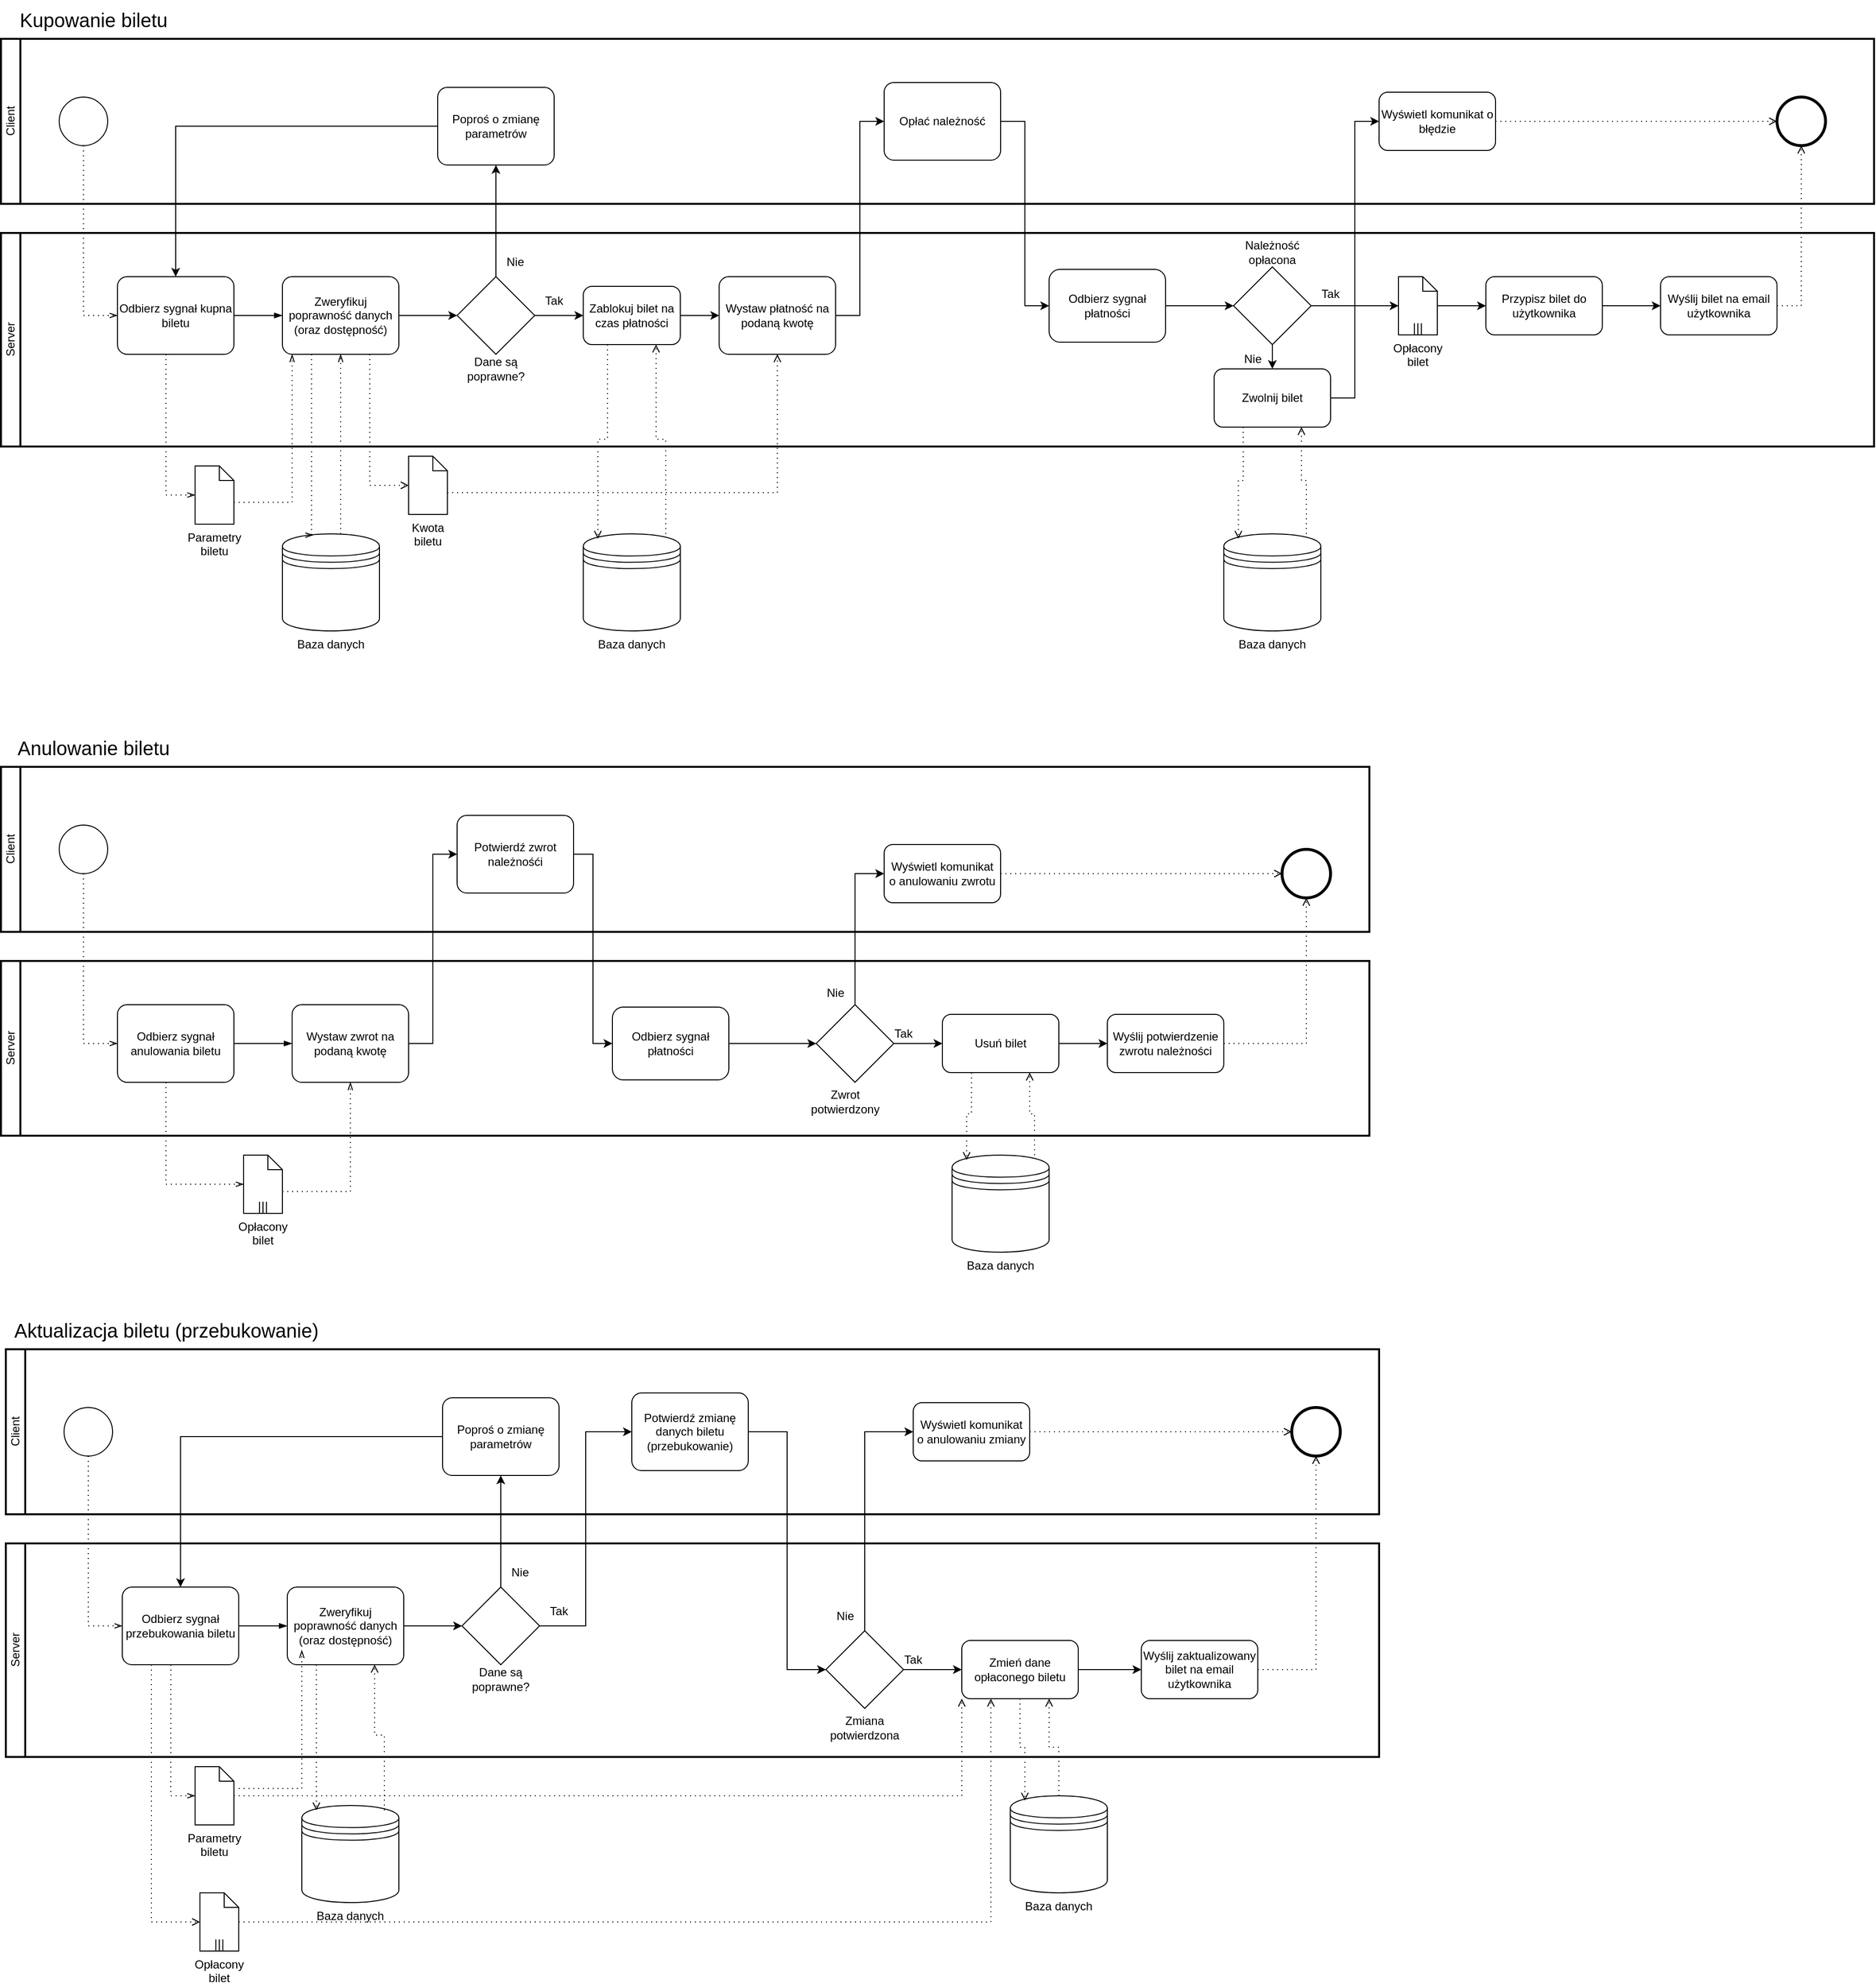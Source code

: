 <mxfile version="24.0.2" type="device">
  <diagram name="Page-1" id="2a216829-ef6e-dabb-86c1-c78162f3ba2b">
    <mxGraphModel dx="4156" dy="1464" grid="1" gridSize="10" guides="1" tooltips="1" connect="1" arrows="1" fold="1" page="1" pageScale="1" pageWidth="850" pageHeight="1100" background="none" math="0" shadow="0">
      <root>
        <mxCell id="0" />
        <mxCell id="1" parent="0" />
        <mxCell id="XZqJcAnElh1X6Vt12nIv-1" value="Client" style="swimlane;html=1;startSize=20;fontStyle=0;collapsible=0;horizontal=0;swimlaneLine=1;swimlaneFillColor=#ffffff;strokeWidth=2;" parent="1" vertex="1">
          <mxGeometry x="40" y="1210" width="1930" height="170" as="geometry" />
        </mxCell>
        <mxCell id="XZqJcAnElh1X6Vt12nIv-2" value="" style="points=[[0.145,0.145,0],[0.5,0,0],[0.855,0.145,0],[1,0.5,0],[0.855,0.855,0],[0.5,1,0],[0.145,0.855,0],[0,0.5,0]];shape=mxgraph.bpmn.event;html=1;verticalLabelPosition=bottom;labelBackgroundColor=#ffffff;verticalAlign=top;align=center;perimeter=ellipsePerimeter;outlineConnect=0;aspect=fixed;outline=standard;symbol=general;" parent="XZqJcAnElh1X6Vt12nIv-1" vertex="1">
          <mxGeometry x="60" y="60" width="50" height="50" as="geometry" />
        </mxCell>
        <mxCell id="XZqJcAnElh1X6Vt12nIv-3" value="" style="points=[[0.145,0.145,0],[0.5,0,0],[0.855,0.145,0],[1,0.5,0],[0.855,0.855,0],[0.5,1,0],[0.145,0.855,0],[0,0.5,0]];shape=mxgraph.bpmn.event;html=1;verticalLabelPosition=bottom;labelBackgroundColor=#ffffff;verticalAlign=top;align=center;perimeter=ellipsePerimeter;outlineConnect=0;aspect=fixed;outline=end;symbol=terminate2;" parent="XZqJcAnElh1X6Vt12nIv-1" vertex="1">
          <mxGeometry x="1830" y="60" width="50" height="50" as="geometry" />
        </mxCell>
        <mxCell id="XZqJcAnElh1X6Vt12nIv-38" value="Opłać należność" style="points=[[0.25,0,0],[0.5,0,0],[0.75,0,0],[1,0.25,0],[1,0.5,0],[1,0.75,0],[0.75,1,0],[0.5,1,0],[0.25,1,0],[0,0.75,0],[0,0.5,0],[0,0.25,0]];shape=mxgraph.bpmn.task;whiteSpace=wrap;rectStyle=rounded;size=10;taskMarker=abstract;fontSize=12;" parent="XZqJcAnElh1X6Vt12nIv-1" vertex="1">
          <mxGeometry x="910" y="45" width="120" height="80" as="geometry" />
        </mxCell>
        <mxCell id="XZqJcAnElh1X6Vt12nIv-43" value="Poproś o zmianę parametrów" style="points=[[0.25,0,0],[0.5,0,0],[0.75,0,0],[1,0.25,0],[1,0.5,0],[1,0.75,0],[0.75,1,0],[0.5,1,0],[0.25,1,0],[0,0.75,0],[0,0.5,0],[0,0.25,0]];shape=mxgraph.bpmn.task;whiteSpace=wrap;rectStyle=rounded;size=10;taskMarker=abstract;fontSize=12;" parent="XZqJcAnElh1X6Vt12nIv-1" vertex="1">
          <mxGeometry x="450" y="50" width="120" height="80" as="geometry" />
        </mxCell>
        <mxCell id="XZqJcAnElh1X6Vt12nIv-71" value="Wyświetl komunikat o błędzie" style="rounded=1;whiteSpace=wrap;html=1;" parent="XZqJcAnElh1X6Vt12nIv-1" vertex="1">
          <mxGeometry x="1420" y="55" width="120" height="60" as="geometry" />
        </mxCell>
        <mxCell id="XZqJcAnElh1X6Vt12nIv-86" style="edgeStyle=orthogonalEdgeStyle;rounded=0;orthogonalLoop=1;jettySize=auto;html=1;entryX=0;entryY=0.5;entryDx=0;entryDy=0;entryPerimeter=0;dashed=1;dashPattern=1 4;endArrow=open;endFill=0;" parent="XZqJcAnElh1X6Vt12nIv-1" source="XZqJcAnElh1X6Vt12nIv-71" target="XZqJcAnElh1X6Vt12nIv-3" edge="1">
          <mxGeometry relative="1" as="geometry" />
        </mxCell>
        <mxCell id="XZqJcAnElh1X6Vt12nIv-4" value="Server" style="swimlane;html=1;startSize=20;fontStyle=0;collapsible=0;horizontal=0;swimlaneLine=1;swimlaneFillColor=#ffffff;strokeWidth=2;" parent="1" vertex="1">
          <mxGeometry x="40" y="1410" width="1930" height="220" as="geometry" />
        </mxCell>
        <mxCell id="XZqJcAnElh1X6Vt12nIv-5" value="Odbierz sygnał kupna biletu" style="points=[[0.25,0,0],[0.5,0,0],[0.75,0,0],[1,0.25,0],[1,0.5,0],[1,0.75,0],[0.75,1,0],[0.5,1,0],[0.25,1,0],[0,0.75,0],[0,0.5,0],[0,0.25,0]];shape=mxgraph.bpmn.task;whiteSpace=wrap;rectStyle=rounded;size=10;taskMarker=abstract;" parent="XZqJcAnElh1X6Vt12nIv-4" vertex="1">
          <mxGeometry x="120" y="45" width="120" height="80" as="geometry" />
        </mxCell>
        <mxCell id="XZqJcAnElh1X6Vt12nIv-41" style="edgeStyle=orthogonalEdgeStyle;rounded=0;orthogonalLoop=1;jettySize=auto;html=1;entryX=0;entryY=0.5;entryDx=0;entryDy=0;" parent="XZqJcAnElh1X6Vt12nIv-4" source="XZqJcAnElh1X6Vt12nIv-6" target="XZqJcAnElh1X6Vt12nIv-40" edge="1">
          <mxGeometry relative="1" as="geometry" />
        </mxCell>
        <mxCell id="XZqJcAnElh1X6Vt12nIv-6" value="Zweryfikuj poprawność danych (oraz dostępność)" style="points=[[0.25,0,0],[0.5,0,0],[0.75,0,0],[1,0.25,0],[1,0.5,0],[1,0.75,0],[0.75,1,0],[0.5,1,0],[0.25,1,0],[0,0.75,0],[0,0.5,0],[0,0.25,0]];shape=mxgraph.bpmn.task;whiteSpace=wrap;rectStyle=rounded;size=10;taskMarker=abstract;" parent="XZqJcAnElh1X6Vt12nIv-4" vertex="1">
          <mxGeometry x="290" y="45" width="120" height="80" as="geometry" />
        </mxCell>
        <mxCell id="XZqJcAnElh1X6Vt12nIv-7" value="" style="edgeStyle=elbowEdgeStyle;fontSize=12;html=1;endArrow=blockThin;endFill=1;rounded=0;exitX=1;exitY=0.5;exitDx=0;exitDy=0;exitPerimeter=0;entryX=0;entryY=0.5;entryDx=0;entryDy=0;entryPerimeter=0;" parent="XZqJcAnElh1X6Vt12nIv-4" source="XZqJcAnElh1X6Vt12nIv-5" target="XZqJcAnElh1X6Vt12nIv-6" edge="1">
          <mxGeometry width="160" relative="1" as="geometry">
            <mxPoint x="300" y="10" as="sourcePoint" />
            <mxPoint x="460" y="10" as="targetPoint" />
          </mxGeometry>
        </mxCell>
        <mxCell id="XZqJcAnElh1X6Vt12nIv-9" value="Wystaw płatność na podaną kwotę" style="points=[[0.25,0,0],[0.5,0,0],[0.75,0,0],[1,0.25,0],[1,0.5,0],[1,0.75,0],[0.75,1,0],[0.5,1,0],[0.25,1,0],[0,0.75,0],[0,0.5,0],[0,0.25,0]];shape=mxgraph.bpmn.task;whiteSpace=wrap;rectStyle=rounded;size=10;taskMarker=abstract;fontSize=12;" parent="XZqJcAnElh1X6Vt12nIv-4" vertex="1">
          <mxGeometry x="740" y="45" width="120" height="80" as="geometry" />
        </mxCell>
        <mxCell id="XZqJcAnElh1X6Vt12nIv-69" style="edgeStyle=orthogonalEdgeStyle;rounded=0;orthogonalLoop=1;jettySize=auto;html=1;entryX=0;entryY=0.5;entryDx=0;entryDy=0;" parent="XZqJcAnElh1X6Vt12nIv-4" source="XZqJcAnElh1X6Vt12nIv-10" target="XZqJcAnElh1X6Vt12nIv-67" edge="1">
          <mxGeometry relative="1" as="geometry" />
        </mxCell>
        <mxCell id="XZqJcAnElh1X6Vt12nIv-10" value="Opłacony bilet" style="shape=mxgraph.bpmn.data;labelPosition=center;verticalLabelPosition=bottom;align=center;verticalAlign=top;whiteSpace=wrap;size=15;html=1;bpmnTransferType=none;isCollection=1;fontSize=12;" parent="XZqJcAnElh1X6Vt12nIv-4" vertex="1">
          <mxGeometry x="1440" y="45" width="40" height="60" as="geometry" />
        </mxCell>
        <mxCell id="XZqJcAnElh1X6Vt12nIv-65" style="edgeStyle=orthogonalEdgeStyle;rounded=0;orthogonalLoop=1;jettySize=auto;html=1;entryX=0;entryY=0.5;entryDx=0;entryDy=0;" parent="XZqJcAnElh1X6Vt12nIv-4" source="XZqJcAnElh1X6Vt12nIv-40" target="XZqJcAnElh1X6Vt12nIv-61" edge="1">
          <mxGeometry relative="1" as="geometry" />
        </mxCell>
        <mxCell id="XZqJcAnElh1X6Vt12nIv-40" value="" style="rhombus;whiteSpace=wrap;html=1;" parent="XZqJcAnElh1X6Vt12nIv-4" vertex="1">
          <mxGeometry x="470" y="45" width="80" height="80" as="geometry" />
        </mxCell>
        <mxCell id="XZqJcAnElh1X6Vt12nIv-44" value="Dane są poprawne?" style="text;html=1;align=center;verticalAlign=middle;whiteSpace=wrap;rounded=0;" parent="XZqJcAnElh1X6Vt12nIv-4" vertex="1">
          <mxGeometry x="480" y="125" width="60" height="30" as="geometry" />
        </mxCell>
        <mxCell id="XZqJcAnElh1X6Vt12nIv-45" value="Tak" style="text;html=1;align=center;verticalAlign=middle;whiteSpace=wrap;rounded=0;" parent="XZqJcAnElh1X6Vt12nIv-4" vertex="1">
          <mxGeometry x="540" y="55" width="60" height="30" as="geometry" />
        </mxCell>
        <mxCell id="XZqJcAnElh1X6Vt12nIv-46" value="Nie" style="text;html=1;align=center;verticalAlign=middle;whiteSpace=wrap;rounded=0;" parent="XZqJcAnElh1X6Vt12nIv-4" vertex="1">
          <mxGeometry x="500" y="15" width="60" height="30" as="geometry" />
        </mxCell>
        <mxCell id="XZqJcAnElh1X6Vt12nIv-79" style="edgeStyle=orthogonalEdgeStyle;rounded=0;orthogonalLoop=1;jettySize=auto;html=1;exitX=0.5;exitY=1;exitDx=0;exitDy=0;entryX=0.5;entryY=0;entryDx=0;entryDy=0;" parent="XZqJcAnElh1X6Vt12nIv-4" source="XZqJcAnElh1X6Vt12nIv-52" target="XZqJcAnElh1X6Vt12nIv-75" edge="1">
          <mxGeometry relative="1" as="geometry" />
        </mxCell>
        <mxCell id="XZqJcAnElh1X6Vt12nIv-52" value="" style="rhombus;whiteSpace=wrap;html=1;" parent="XZqJcAnElh1X6Vt12nIv-4" vertex="1">
          <mxGeometry x="1270" y="35" width="80" height="80" as="geometry" />
        </mxCell>
        <mxCell id="XZqJcAnElh1X6Vt12nIv-56" style="edgeStyle=orthogonalEdgeStyle;rounded=0;orthogonalLoop=1;jettySize=auto;html=1;entryX=0;entryY=0.5;entryDx=0;entryDy=0;" parent="XZqJcAnElh1X6Vt12nIv-4" source="XZqJcAnElh1X6Vt12nIv-54" target="XZqJcAnElh1X6Vt12nIv-52" edge="1">
          <mxGeometry relative="1" as="geometry" />
        </mxCell>
        <mxCell id="XZqJcAnElh1X6Vt12nIv-54" value="Odbierz sygnał płatności" style="rounded=1;whiteSpace=wrap;html=1;" parent="XZqJcAnElh1X6Vt12nIv-4" vertex="1">
          <mxGeometry x="1080" y="37.5" width="120" height="75" as="geometry" />
        </mxCell>
        <mxCell id="XZqJcAnElh1X6Vt12nIv-57" value="Należność opłacona" style="text;html=1;align=center;verticalAlign=middle;whiteSpace=wrap;rounded=0;" parent="XZqJcAnElh1X6Vt12nIv-4" vertex="1">
          <mxGeometry x="1280" y="5" width="60" height="30" as="geometry" />
        </mxCell>
        <mxCell id="XZqJcAnElh1X6Vt12nIv-61" value="Zablokuj bilet na czas płatności" style="rounded=1;whiteSpace=wrap;html=1;" parent="XZqJcAnElh1X6Vt12nIv-4" vertex="1">
          <mxGeometry x="600" y="55" width="100" height="60" as="geometry" />
        </mxCell>
        <mxCell id="XZqJcAnElh1X6Vt12nIv-66" style="edgeStyle=orthogonalEdgeStyle;rounded=0;orthogonalLoop=1;jettySize=auto;html=1;entryX=0;entryY=0.5;entryDx=0;entryDy=0;entryPerimeter=0;" parent="XZqJcAnElh1X6Vt12nIv-4" source="XZqJcAnElh1X6Vt12nIv-61" target="XZqJcAnElh1X6Vt12nIv-9" edge="1">
          <mxGeometry relative="1" as="geometry" />
        </mxCell>
        <mxCell id="XZqJcAnElh1X6Vt12nIv-68" style="edgeStyle=orthogonalEdgeStyle;rounded=0;orthogonalLoop=1;jettySize=auto;html=1;entryX=0;entryY=0.5;entryDx=0;entryDy=0;entryPerimeter=0;" parent="XZqJcAnElh1X6Vt12nIv-4" source="XZqJcAnElh1X6Vt12nIv-52" target="XZqJcAnElh1X6Vt12nIv-10" edge="1">
          <mxGeometry relative="1" as="geometry" />
        </mxCell>
        <mxCell id="XZqJcAnElh1X6Vt12nIv-84" style="edgeStyle=orthogonalEdgeStyle;rounded=0;orthogonalLoop=1;jettySize=auto;html=1;entryX=0;entryY=0.5;entryDx=0;entryDy=0;" parent="XZqJcAnElh1X6Vt12nIv-4" source="XZqJcAnElh1X6Vt12nIv-67" target="XZqJcAnElh1X6Vt12nIv-83" edge="1">
          <mxGeometry relative="1" as="geometry" />
        </mxCell>
        <mxCell id="XZqJcAnElh1X6Vt12nIv-67" value="Przypisz bilet do użytkownika" style="rounded=1;whiteSpace=wrap;html=1;" parent="XZqJcAnElh1X6Vt12nIv-4" vertex="1">
          <mxGeometry x="1530" y="45" width="120" height="60" as="geometry" />
        </mxCell>
        <mxCell id="XZqJcAnElh1X6Vt12nIv-70" value="Tak" style="text;html=1;align=center;verticalAlign=middle;whiteSpace=wrap;rounded=0;" parent="XZqJcAnElh1X6Vt12nIv-4" vertex="1">
          <mxGeometry x="1340" y="47.5" width="60" height="30" as="geometry" />
        </mxCell>
        <mxCell id="XZqJcAnElh1X6Vt12nIv-75" value="Zwolnij bilet" style="rounded=1;whiteSpace=wrap;html=1;" parent="XZqJcAnElh1X6Vt12nIv-4" vertex="1">
          <mxGeometry x="1250" y="140" width="120" height="60" as="geometry" />
        </mxCell>
        <mxCell id="XZqJcAnElh1X6Vt12nIv-80" value="Nie" style="text;html=1;align=center;verticalAlign=middle;whiteSpace=wrap;rounded=0;" parent="XZqJcAnElh1X6Vt12nIv-4" vertex="1">
          <mxGeometry x="1260" y="115" width="60" height="30" as="geometry" />
        </mxCell>
        <mxCell id="XZqJcAnElh1X6Vt12nIv-83" value="Wyślij bilet na email użytkownika" style="rounded=1;whiteSpace=wrap;html=1;" parent="XZqJcAnElh1X6Vt12nIv-4" vertex="1">
          <mxGeometry x="1710" y="45" width="120" height="60" as="geometry" />
        </mxCell>
        <mxCell id="XZqJcAnElh1X6Vt12nIv-12" value="Parametry biletu" style="shape=mxgraph.bpmn.data;labelPosition=center;verticalLabelPosition=bottom;align=center;verticalAlign=top;whiteSpace=wrap;size=15;html=1;" parent="1" vertex="1">
          <mxGeometry x="240" y="1650" width="40" height="60" as="geometry" />
        </mxCell>
        <mxCell id="XZqJcAnElh1X6Vt12nIv-13" value="" style="edgeStyle=elbowEdgeStyle;fontSize=12;html=1;endFill=0;startFill=0;endSize=6;startSize=6;dashed=1;dashPattern=1 4;endArrow=openThin;startArrow=none;rounded=0;exitX=0.5;exitY=1;exitDx=0;exitDy=0;exitPerimeter=0;entryX=0;entryY=0.5;entryDx=0;entryDy=0;entryPerimeter=0;" parent="1" source="XZqJcAnElh1X6Vt12nIv-5" target="XZqJcAnElh1X6Vt12nIv-12" edge="1">
          <mxGeometry width="160" relative="1" as="geometry">
            <mxPoint x="340" y="1520" as="sourcePoint" />
            <mxPoint x="500" y="1520" as="targetPoint" />
            <Array as="points">
              <mxPoint x="210" y="1590" />
            </Array>
          </mxGeometry>
        </mxCell>
        <mxCell id="XZqJcAnElh1X6Vt12nIv-14" value="" style="edgeStyle=elbowEdgeStyle;fontSize=12;html=1;endFill=0;startFill=0;endSize=6;startSize=6;dashed=1;dashPattern=1 4;endArrow=openThin;startArrow=none;rounded=0;exitX=0;exitY=0;exitDx=40;exitDy=37.5;exitPerimeter=0;" parent="1" source="XZqJcAnElh1X6Vt12nIv-12" edge="1">
          <mxGeometry width="160" relative="1" as="geometry">
            <mxPoint x="340" y="1520" as="sourcePoint" />
            <mxPoint x="340" y="1535" as="targetPoint" />
            <Array as="points">
              <mxPoint x="340" y="1648" />
            </Array>
          </mxGeometry>
        </mxCell>
        <mxCell id="XZqJcAnElh1X6Vt12nIv-15" value="Baza danych" style="shape=datastore;whiteSpace=wrap;html=1;labelPosition=center;verticalLabelPosition=bottom;align=center;verticalAlign=top;" parent="1" vertex="1">
          <mxGeometry x="330" y="1720" width="100" height="100" as="geometry" />
        </mxCell>
        <mxCell id="XZqJcAnElh1X6Vt12nIv-17" value="" style="edgeStyle=elbowEdgeStyle;fontSize=12;html=1;endFill=0;startFill=0;endSize=6;startSize=6;dashed=1;dashPattern=1 4;endArrow=openThin;startArrow=none;rounded=0;exitX=0.5;exitY=0;exitDx=0;exitDy=0;entryX=0.5;entryY=1;entryDx=0;entryDy=0;entryPerimeter=0;" parent="1" source="XZqJcAnElh1X6Vt12nIv-15" target="XZqJcAnElh1X6Vt12nIv-6" edge="1">
          <mxGeometry width="160" relative="1" as="geometry">
            <mxPoint x="600" y="1660" as="sourcePoint" />
            <mxPoint x="760" y="1660" as="targetPoint" />
            <Array as="points">
              <mxPoint x="390" y="1610" />
              <mxPoint x="580" y="1580" />
            </Array>
          </mxGeometry>
        </mxCell>
        <mxCell id="XZqJcAnElh1X6Vt12nIv-19" value="&lt;span style=&quot;font-size: 20px;&quot;&gt;Kupowanie biletu&lt;/span&gt;" style="text;html=1;align=center;verticalAlign=middle;resizable=0;points=[];autosize=1;strokeColor=none;fillColor=none;" parent="1" vertex="1">
          <mxGeometry x="45" y="1170" width="180" height="40" as="geometry" />
        </mxCell>
        <mxCell id="XZqJcAnElh1X6Vt12nIv-20" value="" style="edgeStyle=elbowEdgeStyle;fontSize=12;html=1;endFill=0;startFill=0;endSize=6;startSize=6;dashed=1;dashPattern=1 4;endArrow=openThin;startArrow=none;rounded=0;entryX=0;entryY=0.5;entryDx=0;entryDy=0;entryPerimeter=0;exitX=0.5;exitY=1;exitDx=0;exitDy=0;exitPerimeter=0;" parent="1" source="XZqJcAnElh1X6Vt12nIv-2" target="XZqJcAnElh1X6Vt12nIv-5" edge="1">
          <mxGeometry width="160" relative="1" as="geometry">
            <mxPoint x="340" y="1530" as="sourcePoint" />
            <mxPoint x="500" y="1530" as="targetPoint" />
            <Array as="points">
              <mxPoint x="125" y="1410" />
            </Array>
          </mxGeometry>
        </mxCell>
        <mxCell id="XZqJcAnElh1X6Vt12nIv-32" value="" style="edgeStyle=elbowEdgeStyle;fontSize=12;html=1;endFill=0;startFill=0;endSize=6;startSize=6;dashed=1;dashPattern=1 4;endArrow=openThin;startArrow=none;rounded=0;exitX=0.25;exitY=1;exitDx=0;exitDy=0;exitPerimeter=0;entryX=0.317;entryY=0.013;entryDx=0;entryDy=0;entryPerimeter=0;" parent="1" source="XZqJcAnElh1X6Vt12nIv-6" target="XZqJcAnElh1X6Vt12nIv-15" edge="1">
          <mxGeometry width="160" relative="1" as="geometry">
            <mxPoint x="600" y="1693" as="sourcePoint" />
            <mxPoint x="360" y="1675" as="targetPoint" />
            <Array as="points">
              <mxPoint x="360" y="1620" />
            </Array>
          </mxGeometry>
        </mxCell>
        <mxCell id="XZqJcAnElh1X6Vt12nIv-33" value="Kwota biletu" style="shape=mxgraph.bpmn.data;labelPosition=center;verticalLabelPosition=bottom;align=center;verticalAlign=top;whiteSpace=wrap;size=15;html=1;" parent="1" vertex="1">
          <mxGeometry x="460" y="1640" width="40" height="60" as="geometry" />
        </mxCell>
        <mxCell id="XZqJcAnElh1X6Vt12nIv-36" style="edgeStyle=orthogonalEdgeStyle;rounded=0;orthogonalLoop=1;jettySize=auto;html=1;exitX=0.75;exitY=1;exitDx=0;exitDy=0;exitPerimeter=0;entryX=0;entryY=0.5;entryDx=0;entryDy=0;entryPerimeter=0;dashed=1;dashPattern=1 4;endArrow=open;endFill=0;" parent="1" source="XZqJcAnElh1X6Vt12nIv-6" target="XZqJcAnElh1X6Vt12nIv-33" edge="1">
          <mxGeometry relative="1" as="geometry" />
        </mxCell>
        <mxCell id="XZqJcAnElh1X6Vt12nIv-37" style="edgeStyle=orthogonalEdgeStyle;rounded=0;orthogonalLoop=1;jettySize=auto;html=1;exitX=0;exitY=0;exitDx=40;exitDy=37.5;exitPerimeter=0;entryX=0.5;entryY=1;entryDx=0;entryDy=0;entryPerimeter=0;dashed=1;dashPattern=1 4;endArrow=open;endFill=0;" parent="1" source="XZqJcAnElh1X6Vt12nIv-33" target="XZqJcAnElh1X6Vt12nIv-9" edge="1">
          <mxGeometry relative="1" as="geometry">
            <mxPoint x="430" y="1545" as="sourcePoint" />
            <mxPoint x="500" y="1640" as="targetPoint" />
          </mxGeometry>
        </mxCell>
        <mxCell id="XZqJcAnElh1X6Vt12nIv-39" style="edgeStyle=orthogonalEdgeStyle;rounded=0;orthogonalLoop=1;jettySize=auto;html=1;entryX=0;entryY=0.5;entryDx=0;entryDy=0;entryPerimeter=0;" parent="1" source="XZqJcAnElh1X6Vt12nIv-9" target="XZqJcAnElh1X6Vt12nIv-38" edge="1">
          <mxGeometry relative="1" as="geometry" />
        </mxCell>
        <mxCell id="XZqJcAnElh1X6Vt12nIv-47" style="edgeStyle=orthogonalEdgeStyle;rounded=0;orthogonalLoop=1;jettySize=auto;html=1;entryX=0.5;entryY=1;entryDx=0;entryDy=0;entryPerimeter=0;" parent="1" source="XZqJcAnElh1X6Vt12nIv-40" target="XZqJcAnElh1X6Vt12nIv-43" edge="1">
          <mxGeometry relative="1" as="geometry" />
        </mxCell>
        <mxCell id="XZqJcAnElh1X6Vt12nIv-48" style="edgeStyle=orthogonalEdgeStyle;rounded=0;orthogonalLoop=1;jettySize=auto;html=1;entryX=0.5;entryY=0;entryDx=0;entryDy=0;entryPerimeter=0;" parent="1" source="XZqJcAnElh1X6Vt12nIv-43" target="XZqJcAnElh1X6Vt12nIv-5" edge="1">
          <mxGeometry relative="1" as="geometry" />
        </mxCell>
        <mxCell id="XZqJcAnElh1X6Vt12nIv-55" style="edgeStyle=orthogonalEdgeStyle;rounded=0;orthogonalLoop=1;jettySize=auto;html=1;entryX=0;entryY=0.5;entryDx=0;entryDy=0;" parent="1" source="XZqJcAnElh1X6Vt12nIv-38" target="XZqJcAnElh1X6Vt12nIv-54" edge="1">
          <mxGeometry relative="1" as="geometry" />
        </mxCell>
        <mxCell id="XZqJcAnElh1X6Vt12nIv-64" style="edgeStyle=orthogonalEdgeStyle;rounded=0;orthogonalLoop=1;jettySize=auto;html=1;exitX=0.85;exitY=0.05;exitDx=0;exitDy=0;exitPerimeter=0;entryX=0.75;entryY=1;entryDx=0;entryDy=0;dashed=1;dashPattern=1 4;endArrow=open;endFill=0;" parent="1" source="XZqJcAnElh1X6Vt12nIv-60" target="XZqJcAnElh1X6Vt12nIv-61" edge="1">
          <mxGeometry relative="1" as="geometry" />
        </mxCell>
        <mxCell id="XZqJcAnElh1X6Vt12nIv-60" value="Baza danych" style="shape=datastore;whiteSpace=wrap;html=1;labelPosition=center;verticalLabelPosition=bottom;align=center;verticalAlign=top;" parent="1" vertex="1">
          <mxGeometry x="640" y="1720" width="100" height="100" as="geometry" />
        </mxCell>
        <mxCell id="XZqJcAnElh1X6Vt12nIv-63" style="edgeStyle=orthogonalEdgeStyle;rounded=0;orthogonalLoop=1;jettySize=auto;html=1;exitX=0.25;exitY=1;exitDx=0;exitDy=0;entryX=0.15;entryY=0.05;entryDx=0;entryDy=0;entryPerimeter=0;dashed=1;dashPattern=1 4;endArrow=open;endFill=0;" parent="1" source="XZqJcAnElh1X6Vt12nIv-61" target="XZqJcAnElh1X6Vt12nIv-60" edge="1">
          <mxGeometry relative="1" as="geometry" />
        </mxCell>
        <mxCell id="XZqJcAnElh1X6Vt12nIv-78" style="edgeStyle=orthogonalEdgeStyle;rounded=0;orthogonalLoop=1;jettySize=auto;html=1;exitX=0.85;exitY=0.05;exitDx=0;exitDy=0;exitPerimeter=0;entryX=0.75;entryY=1;entryDx=0;entryDy=0;dashed=1;dashPattern=1 4;endArrow=open;endFill=0;" parent="1" source="XZqJcAnElh1X6Vt12nIv-76" target="XZqJcAnElh1X6Vt12nIv-75" edge="1">
          <mxGeometry relative="1" as="geometry" />
        </mxCell>
        <mxCell id="XZqJcAnElh1X6Vt12nIv-76" value="Baza danych" style="shape=datastore;whiteSpace=wrap;html=1;labelPosition=center;verticalLabelPosition=bottom;align=center;verticalAlign=top;" parent="1" vertex="1">
          <mxGeometry x="1300" y="1720" width="100" height="100" as="geometry" />
        </mxCell>
        <mxCell id="XZqJcAnElh1X6Vt12nIv-77" style="edgeStyle=orthogonalEdgeStyle;rounded=0;orthogonalLoop=1;jettySize=auto;html=1;exitX=0.25;exitY=1;exitDx=0;exitDy=0;entryX=0.15;entryY=0.05;entryDx=0;entryDy=0;entryPerimeter=0;dashed=1;dashPattern=1 4;endArrow=open;endFill=0;" parent="1" source="XZqJcAnElh1X6Vt12nIv-75" target="XZqJcAnElh1X6Vt12nIv-76" edge="1">
          <mxGeometry relative="1" as="geometry" />
        </mxCell>
        <mxCell id="XZqJcAnElh1X6Vt12nIv-81" style="edgeStyle=orthogonalEdgeStyle;rounded=0;orthogonalLoop=1;jettySize=auto;html=1;exitX=1;exitY=0.5;exitDx=0;exitDy=0;entryX=0;entryY=0.5;entryDx=0;entryDy=0;" parent="1" source="XZqJcAnElh1X6Vt12nIv-75" target="XZqJcAnElh1X6Vt12nIv-71" edge="1">
          <mxGeometry relative="1" as="geometry" />
        </mxCell>
        <mxCell id="XZqJcAnElh1X6Vt12nIv-85" style="edgeStyle=orthogonalEdgeStyle;rounded=0;orthogonalLoop=1;jettySize=auto;html=1;entryX=0.5;entryY=1;entryDx=0;entryDy=0;entryPerimeter=0;exitX=1;exitY=0.5;exitDx=0;exitDy=0;dashed=1;dashPattern=1 4;endArrow=open;endFill=0;" parent="1" source="XZqJcAnElh1X6Vt12nIv-83" target="XZqJcAnElh1X6Vt12nIv-3" edge="1">
          <mxGeometry relative="1" as="geometry" />
        </mxCell>
        <mxCell id="vYYEecUFWi8IVXlaxbvF-1" value="Client" style="swimlane;html=1;startSize=20;fontStyle=0;collapsible=0;horizontal=0;swimlaneLine=1;swimlaneFillColor=#ffffff;strokeWidth=2;" vertex="1" parent="1">
          <mxGeometry x="40" y="1960" width="1410" height="170" as="geometry" />
        </mxCell>
        <mxCell id="vYYEecUFWi8IVXlaxbvF-2" value="" style="points=[[0.145,0.145,0],[0.5,0,0],[0.855,0.145,0],[1,0.5,0],[0.855,0.855,0],[0.5,1,0],[0.145,0.855,0],[0,0.5,0]];shape=mxgraph.bpmn.event;html=1;verticalLabelPosition=bottom;labelBackgroundColor=#ffffff;verticalAlign=top;align=center;perimeter=ellipsePerimeter;outlineConnect=0;aspect=fixed;outline=standard;symbol=general;" vertex="1" parent="vYYEecUFWi8IVXlaxbvF-1">
          <mxGeometry x="60" y="60" width="50" height="50" as="geometry" />
        </mxCell>
        <mxCell id="vYYEecUFWi8IVXlaxbvF-4" value="Potwierdź zwrot należnośći" style="points=[[0.25,0,0],[0.5,0,0],[0.75,0,0],[1,0.25,0],[1,0.5,0],[1,0.75,0],[0.75,1,0],[0.5,1,0],[0.25,1,0],[0,0.75,0],[0,0.5,0],[0,0.25,0]];shape=mxgraph.bpmn.task;whiteSpace=wrap;rectStyle=rounded;size=10;taskMarker=abstract;fontSize=12;" vertex="1" parent="vYYEecUFWi8IVXlaxbvF-1">
          <mxGeometry x="470" y="50" width="120" height="80" as="geometry" />
        </mxCell>
        <mxCell id="vYYEecUFWi8IVXlaxbvF-6" value="Wyświetl komunikat&lt;br&gt;o anulowaniu zwrotu" style="rounded=1;whiteSpace=wrap;html=1;" vertex="1" parent="vYYEecUFWi8IVXlaxbvF-1">
          <mxGeometry x="910" y="80" width="120" height="60" as="geometry" />
        </mxCell>
        <mxCell id="vYYEecUFWi8IVXlaxbvF-8" value="Server" style="swimlane;html=1;startSize=20;fontStyle=0;collapsible=0;horizontal=0;swimlaneLine=1;swimlaneFillColor=#ffffff;strokeWidth=2;" vertex="1" parent="1">
          <mxGeometry x="40" y="2160" width="1410" height="180" as="geometry" />
        </mxCell>
        <mxCell id="vYYEecUFWi8IVXlaxbvF-9" value="Odbierz sygnał anulowania biletu" style="points=[[0.25,0,0],[0.5,0,0],[0.75,0,0],[1,0.25,0],[1,0.5,0],[1,0.75,0],[0.75,1,0],[0.5,1,0],[0.25,1,0],[0,0.75,0],[0,0.5,0],[0,0.25,0]];shape=mxgraph.bpmn.task;whiteSpace=wrap;rectStyle=rounded;size=10;taskMarker=abstract;" vertex="1" parent="vYYEecUFWi8IVXlaxbvF-8">
          <mxGeometry x="120" y="45" width="120" height="80" as="geometry" />
        </mxCell>
        <mxCell id="vYYEecUFWi8IVXlaxbvF-12" value="" style="edgeStyle=elbowEdgeStyle;fontSize=12;html=1;endArrow=blockThin;endFill=1;rounded=0;exitX=1;exitY=0.5;exitDx=0;exitDy=0;exitPerimeter=0;entryX=0;entryY=0.5;entryDx=0;entryDy=0;entryPerimeter=0;" edge="1" parent="vYYEecUFWi8IVXlaxbvF-8" source="vYYEecUFWi8IVXlaxbvF-9" target="vYYEecUFWi8IVXlaxbvF-13">
          <mxGeometry width="160" relative="1" as="geometry">
            <mxPoint x="300" y="10" as="sourcePoint" />
            <mxPoint x="290" y="85" as="targetPoint" />
          </mxGeometry>
        </mxCell>
        <mxCell id="vYYEecUFWi8IVXlaxbvF-13" value="Wystaw zwrot na podaną kwotę" style="points=[[0.25,0,0],[0.5,0,0],[0.75,0,0],[1,0.25,0],[1,0.5,0],[1,0.75,0],[0.75,1,0],[0.5,1,0],[0.25,1,0],[0,0.75,0],[0,0.5,0],[0,0.25,0]];shape=mxgraph.bpmn.task;whiteSpace=wrap;rectStyle=rounded;size=10;taskMarker=abstract;fontSize=12;" vertex="1" parent="vYYEecUFWi8IVXlaxbvF-8">
          <mxGeometry x="300" y="45" width="120" height="80" as="geometry" />
        </mxCell>
        <mxCell id="vYYEecUFWi8IVXlaxbvF-64" style="edgeStyle=orthogonalEdgeStyle;rounded=0;orthogonalLoop=1;jettySize=auto;html=1;entryX=0;entryY=0.5;entryDx=0;entryDy=0;" edge="1" parent="vYYEecUFWi8IVXlaxbvF-8" source="vYYEecUFWi8IVXlaxbvF-22" target="vYYEecUFWi8IVXlaxbvF-61">
          <mxGeometry relative="1" as="geometry" />
        </mxCell>
        <mxCell id="vYYEecUFWi8IVXlaxbvF-22" value="" style="rhombus;whiteSpace=wrap;html=1;" vertex="1" parent="vYYEecUFWi8IVXlaxbvF-8">
          <mxGeometry x="840" y="45" width="80" height="80" as="geometry" />
        </mxCell>
        <mxCell id="vYYEecUFWi8IVXlaxbvF-23" style="edgeStyle=orthogonalEdgeStyle;rounded=0;orthogonalLoop=1;jettySize=auto;html=1;entryX=0;entryY=0.5;entryDx=0;entryDy=0;" edge="1" parent="vYYEecUFWi8IVXlaxbvF-8" source="vYYEecUFWi8IVXlaxbvF-24" target="vYYEecUFWi8IVXlaxbvF-22">
          <mxGeometry relative="1" as="geometry" />
        </mxCell>
        <mxCell id="vYYEecUFWi8IVXlaxbvF-24" value="Odbierz sygnał płatności" style="rounded=1;whiteSpace=wrap;html=1;" vertex="1" parent="vYYEecUFWi8IVXlaxbvF-8">
          <mxGeometry x="630" y="47.5" width="120" height="75" as="geometry" />
        </mxCell>
        <mxCell id="vYYEecUFWi8IVXlaxbvF-25" value="Zwrot potwierdzony" style="text;html=1;align=center;verticalAlign=middle;whiteSpace=wrap;rounded=0;" vertex="1" parent="vYYEecUFWi8IVXlaxbvF-8">
          <mxGeometry x="840" y="130" width="60" height="30" as="geometry" />
        </mxCell>
        <mxCell id="vYYEecUFWi8IVXlaxbvF-31" value="Tak" style="text;html=1;align=center;verticalAlign=middle;whiteSpace=wrap;rounded=0;" vertex="1" parent="vYYEecUFWi8IVXlaxbvF-8">
          <mxGeometry x="900" y="60" width="60" height="30" as="geometry" />
        </mxCell>
        <mxCell id="vYYEecUFWi8IVXlaxbvF-33" value="Nie" style="text;html=1;align=center;verticalAlign=middle;whiteSpace=wrap;rounded=0;" vertex="1" parent="vYYEecUFWi8IVXlaxbvF-8">
          <mxGeometry x="830" y="17.5" width="60" height="30" as="geometry" />
        </mxCell>
        <mxCell id="vYYEecUFWi8IVXlaxbvF-34" value="Wyślij potwierdzenie zwrotu należności" style="rounded=1;whiteSpace=wrap;html=1;" vertex="1" parent="vYYEecUFWi8IVXlaxbvF-8">
          <mxGeometry x="1140" y="55" width="120" height="60" as="geometry" />
        </mxCell>
        <mxCell id="vYYEecUFWi8IVXlaxbvF-65" style="edgeStyle=orthogonalEdgeStyle;rounded=0;orthogonalLoop=1;jettySize=auto;html=1;entryX=0;entryY=0.5;entryDx=0;entryDy=0;" edge="1" parent="vYYEecUFWi8IVXlaxbvF-8" source="vYYEecUFWi8IVXlaxbvF-61" target="vYYEecUFWi8IVXlaxbvF-34">
          <mxGeometry relative="1" as="geometry" />
        </mxCell>
        <mxCell id="vYYEecUFWi8IVXlaxbvF-61" value="Usuń bilet" style="rounded=1;whiteSpace=wrap;html=1;" vertex="1" parent="vYYEecUFWi8IVXlaxbvF-8">
          <mxGeometry x="970" y="55" width="120" height="60" as="geometry" />
        </mxCell>
        <mxCell id="vYYEecUFWi8IVXlaxbvF-36" value="" style="edgeStyle=elbowEdgeStyle;fontSize=12;html=1;endFill=0;startFill=0;endSize=6;startSize=6;dashed=1;dashPattern=1 4;endArrow=openThin;startArrow=none;rounded=0;exitX=0.5;exitY=1;exitDx=0;exitDy=0;exitPerimeter=0;entryX=0;entryY=0.5;entryDx=0;entryDy=0;entryPerimeter=0;" edge="1" parent="1" source="vYYEecUFWi8IVXlaxbvF-9" target="vYYEecUFWi8IVXlaxbvF-60">
          <mxGeometry width="160" relative="1" as="geometry">
            <mxPoint x="340" y="2270" as="sourcePoint" />
            <mxPoint x="240" y="2390" as="targetPoint" />
            <Array as="points">
              <mxPoint x="210" y="2340" />
            </Array>
          </mxGeometry>
        </mxCell>
        <mxCell id="vYYEecUFWi8IVXlaxbvF-37" value="" style="edgeStyle=elbowEdgeStyle;fontSize=12;html=1;endFill=0;startFill=0;endSize=6;startSize=6;dashed=1;dashPattern=1 4;endArrow=openThin;startArrow=none;rounded=0;exitX=0;exitY=0;exitDx=40;exitDy=37.5;exitPerimeter=0;entryX=0.5;entryY=1;entryDx=0;entryDy=0;entryPerimeter=0;" edge="1" parent="1" source="vYYEecUFWi8IVXlaxbvF-60" target="vYYEecUFWi8IVXlaxbvF-13">
          <mxGeometry width="160" relative="1" as="geometry">
            <mxPoint x="280" y="2397.5" as="sourcePoint" />
            <mxPoint x="340" y="2285" as="targetPoint" />
            <Array as="points">
              <mxPoint x="400" y="2350" />
            </Array>
          </mxGeometry>
        </mxCell>
        <mxCell id="vYYEecUFWi8IVXlaxbvF-40" value="&lt;span style=&quot;font-size: 20px;&quot;&gt;Anulowanie biletu&lt;/span&gt;" style="text;html=1;align=center;verticalAlign=middle;resizable=0;points=[];autosize=1;strokeColor=none;fillColor=none;" vertex="1" parent="1">
          <mxGeometry x="45" y="1920" width="180" height="40" as="geometry" />
        </mxCell>
        <mxCell id="vYYEecUFWi8IVXlaxbvF-41" value="" style="edgeStyle=elbowEdgeStyle;fontSize=12;html=1;endFill=0;startFill=0;endSize=6;startSize=6;dashed=1;dashPattern=1 4;endArrow=openThin;startArrow=none;rounded=0;entryX=0;entryY=0.5;entryDx=0;entryDy=0;entryPerimeter=0;exitX=0.5;exitY=1;exitDx=0;exitDy=0;exitPerimeter=0;" edge="1" parent="1" source="vYYEecUFWi8IVXlaxbvF-2" target="vYYEecUFWi8IVXlaxbvF-9">
          <mxGeometry width="160" relative="1" as="geometry">
            <mxPoint x="340" y="2280" as="sourcePoint" />
            <mxPoint x="500" y="2280" as="targetPoint" />
            <Array as="points">
              <mxPoint x="125" y="2160" />
            </Array>
          </mxGeometry>
        </mxCell>
        <mxCell id="vYYEecUFWi8IVXlaxbvF-46" style="edgeStyle=orthogonalEdgeStyle;rounded=0;orthogonalLoop=1;jettySize=auto;html=1;entryX=0;entryY=0.5;entryDx=0;entryDy=0;entryPerimeter=0;" edge="1" parent="1" source="vYYEecUFWi8IVXlaxbvF-13" target="vYYEecUFWi8IVXlaxbvF-4">
          <mxGeometry relative="1" as="geometry" />
        </mxCell>
        <mxCell id="vYYEecUFWi8IVXlaxbvF-49" style="edgeStyle=orthogonalEdgeStyle;rounded=0;orthogonalLoop=1;jettySize=auto;html=1;entryX=0;entryY=0.5;entryDx=0;entryDy=0;" edge="1" parent="1" source="vYYEecUFWi8IVXlaxbvF-4" target="vYYEecUFWi8IVXlaxbvF-24">
          <mxGeometry relative="1" as="geometry" />
        </mxCell>
        <mxCell id="vYYEecUFWi8IVXlaxbvF-63" style="edgeStyle=orthogonalEdgeStyle;rounded=0;orthogonalLoop=1;jettySize=auto;html=1;exitX=0.85;exitY=0.05;exitDx=0;exitDy=0;exitPerimeter=0;entryX=0.75;entryY=1;entryDx=0;entryDy=0;dashed=1;dashPattern=1 4;endArrow=open;endFill=0;" edge="1" parent="1" source="vYYEecUFWi8IVXlaxbvF-54" target="vYYEecUFWi8IVXlaxbvF-61">
          <mxGeometry relative="1" as="geometry" />
        </mxCell>
        <mxCell id="vYYEecUFWi8IVXlaxbvF-54" value="Baza danych" style="shape=datastore;whiteSpace=wrap;html=1;labelPosition=center;verticalLabelPosition=bottom;align=center;verticalAlign=top;" vertex="1" parent="1">
          <mxGeometry x="1020" y="2360" width="100" height="100" as="geometry" />
        </mxCell>
        <mxCell id="vYYEecUFWi8IVXlaxbvF-56" style="edgeStyle=orthogonalEdgeStyle;rounded=0;orthogonalLoop=1;jettySize=auto;html=1;exitX=0.5;exitY=0;exitDx=0;exitDy=0;entryX=0;entryY=0.5;entryDx=0;entryDy=0;" edge="1" parent="1" source="vYYEecUFWi8IVXlaxbvF-22" target="vYYEecUFWi8IVXlaxbvF-6">
          <mxGeometry relative="1" as="geometry">
            <mxPoint x="1410" y="2330" as="sourcePoint" />
          </mxGeometry>
        </mxCell>
        <mxCell id="vYYEecUFWi8IVXlaxbvF-57" style="edgeStyle=orthogonalEdgeStyle;rounded=0;orthogonalLoop=1;jettySize=auto;html=1;entryX=0.5;entryY=1;entryDx=0;entryDy=0;entryPerimeter=0;exitX=1;exitY=0.5;exitDx=0;exitDy=0;dashed=1;dashPattern=1 4;endArrow=open;endFill=0;" edge="1" parent="1" source="vYYEecUFWi8IVXlaxbvF-34" target="vYYEecUFWi8IVXlaxbvF-3">
          <mxGeometry relative="1" as="geometry" />
        </mxCell>
        <mxCell id="vYYEecUFWi8IVXlaxbvF-60" value="Opłacony bilet" style="shape=mxgraph.bpmn.data;labelPosition=center;verticalLabelPosition=bottom;align=center;verticalAlign=top;whiteSpace=wrap;size=15;html=1;bpmnTransferType=none;isCollection=1;fontSize=12;" vertex="1" parent="1">
          <mxGeometry x="290" y="2360" width="40" height="60" as="geometry" />
        </mxCell>
        <mxCell id="vYYEecUFWi8IVXlaxbvF-62" style="edgeStyle=orthogonalEdgeStyle;rounded=0;orthogonalLoop=1;jettySize=auto;html=1;exitX=0.25;exitY=1;exitDx=0;exitDy=0;entryX=0.15;entryY=0.05;entryDx=0;entryDy=0;entryPerimeter=0;dashed=1;dashPattern=1 4;endArrow=open;endFill=0;" edge="1" parent="1" source="vYYEecUFWi8IVXlaxbvF-61" target="vYYEecUFWi8IVXlaxbvF-54">
          <mxGeometry relative="1" as="geometry" />
        </mxCell>
        <mxCell id="vYYEecUFWi8IVXlaxbvF-3" value="" style="points=[[0.145,0.145,0],[0.5,0,0],[0.855,0.145,0],[1,0.5,0],[0.855,0.855,0],[0.5,1,0],[0.145,0.855,0],[0,0.5,0]];shape=mxgraph.bpmn.event;html=1;verticalLabelPosition=bottom;labelBackgroundColor=#ffffff;verticalAlign=top;align=center;perimeter=ellipsePerimeter;outlineConnect=0;aspect=fixed;outline=end;symbol=terminate2;" vertex="1" parent="1">
          <mxGeometry x="1360" y="2045" width="50" height="50" as="geometry" />
        </mxCell>
        <mxCell id="vYYEecUFWi8IVXlaxbvF-7" style="edgeStyle=orthogonalEdgeStyle;rounded=0;orthogonalLoop=1;jettySize=auto;html=1;entryX=0;entryY=0.5;entryDx=0;entryDy=0;entryPerimeter=0;dashed=1;dashPattern=1 4;endArrow=open;endFill=0;" edge="1" parent="1" source="vYYEecUFWi8IVXlaxbvF-6" target="vYYEecUFWi8IVXlaxbvF-3">
          <mxGeometry relative="1" as="geometry" />
        </mxCell>
        <mxCell id="vYYEecUFWi8IVXlaxbvF-86" value="&lt;span style=&quot;font-size: 20px;&quot;&gt;Aktualizacja biletu (przebukowanie)&lt;/span&gt;" style="text;html=1;align=center;verticalAlign=middle;resizable=0;points=[];autosize=1;strokeColor=none;fillColor=none;" vertex="1" parent="1">
          <mxGeometry x="40" y="2520" width="340" height="40" as="geometry" />
        </mxCell>
        <mxCell id="vYYEecUFWi8IVXlaxbvF-161" value="Client" style="swimlane;html=1;startSize=20;fontStyle=0;collapsible=0;horizontal=0;swimlaneLine=1;swimlaneFillColor=#ffffff;strokeWidth=2;" vertex="1" parent="1">
          <mxGeometry x="45" y="2560" width="1415" height="170" as="geometry" />
        </mxCell>
        <mxCell id="vYYEecUFWi8IVXlaxbvF-162" value="" style="points=[[0.145,0.145,0],[0.5,0,0],[0.855,0.145,0],[1,0.5,0],[0.855,0.855,0],[0.5,1,0],[0.145,0.855,0],[0,0.5,0]];shape=mxgraph.bpmn.event;html=1;verticalLabelPosition=bottom;labelBackgroundColor=#ffffff;verticalAlign=top;align=center;perimeter=ellipsePerimeter;outlineConnect=0;aspect=fixed;outline=standard;symbol=general;" vertex="1" parent="vYYEecUFWi8IVXlaxbvF-161">
          <mxGeometry x="60" y="60" width="50" height="50" as="geometry" />
        </mxCell>
        <mxCell id="vYYEecUFWi8IVXlaxbvF-163" value="" style="points=[[0.145,0.145,0],[0.5,0,0],[0.855,0.145,0],[1,0.5,0],[0.855,0.855,0],[0.5,1,0],[0.145,0.855,0],[0,0.5,0]];shape=mxgraph.bpmn.event;html=1;verticalLabelPosition=bottom;labelBackgroundColor=#ffffff;verticalAlign=top;align=center;perimeter=ellipsePerimeter;outlineConnect=0;aspect=fixed;outline=end;symbol=terminate2;" vertex="1" parent="vYYEecUFWi8IVXlaxbvF-161">
          <mxGeometry x="1325" y="60" width="50" height="50" as="geometry" />
        </mxCell>
        <mxCell id="vYYEecUFWi8IVXlaxbvF-165" value="Poproś o zmianę parametrów" style="points=[[0.25,0,0],[0.5,0,0],[0.75,0,0],[1,0.25,0],[1,0.5,0],[1,0.75,0],[0.75,1,0],[0.5,1,0],[0.25,1,0],[0,0.75,0],[0,0.5,0],[0,0.25,0]];shape=mxgraph.bpmn.task;whiteSpace=wrap;rectStyle=rounded;size=10;taskMarker=abstract;fontSize=12;" vertex="1" parent="vYYEecUFWi8IVXlaxbvF-161">
          <mxGeometry x="450" y="50" width="120" height="80" as="geometry" />
        </mxCell>
        <mxCell id="vYYEecUFWi8IVXlaxbvF-167" style="edgeStyle=orthogonalEdgeStyle;rounded=0;orthogonalLoop=1;jettySize=auto;html=1;entryX=0;entryY=0.5;entryDx=0;entryDy=0;entryPerimeter=0;dashed=1;dashPattern=1 4;endArrow=open;endFill=0;exitX=1;exitY=0.5;exitDx=0;exitDy=0;" edge="1" parent="vYYEecUFWi8IVXlaxbvF-161" source="vYYEecUFWi8IVXlaxbvF-221" target="vYYEecUFWi8IVXlaxbvF-163">
          <mxGeometry relative="1" as="geometry">
            <mxPoint x="1540" y="85" as="sourcePoint" />
          </mxGeometry>
        </mxCell>
        <mxCell id="vYYEecUFWi8IVXlaxbvF-173" value="Potwierdź zmianę danych biletu (przebukowanie)" style="points=[[0.25,0,0],[0.5,0,0],[0.75,0,0],[1,0.25,0],[1,0.5,0],[1,0.75,0],[0.75,1,0],[0.5,1,0],[0.25,1,0],[0,0.75,0],[0,0.5,0],[0,0.25,0]];shape=mxgraph.bpmn.task;whiteSpace=wrap;rectStyle=rounded;size=10;taskMarker=abstract;fontSize=12;" vertex="1" parent="vYYEecUFWi8IVXlaxbvF-161">
          <mxGeometry x="645" y="45" width="120" height="80" as="geometry" />
        </mxCell>
        <mxCell id="vYYEecUFWi8IVXlaxbvF-221" value="Wyświetl komunikat&lt;br&gt;o anulowaniu zmiany" style="rounded=1;whiteSpace=wrap;html=1;" vertex="1" parent="vYYEecUFWi8IVXlaxbvF-161">
          <mxGeometry x="935" y="55" width="120" height="60" as="geometry" />
        </mxCell>
        <mxCell id="vYYEecUFWi8IVXlaxbvF-168" value="Server" style="swimlane;html=1;startSize=20;fontStyle=0;collapsible=0;horizontal=0;swimlaneLine=1;swimlaneFillColor=#ffffff;strokeWidth=2;" vertex="1" parent="1">
          <mxGeometry x="45" y="2760" width="1415" height="220" as="geometry" />
        </mxCell>
        <mxCell id="vYYEecUFWi8IVXlaxbvF-169" value="Odbierz sygnał przebukowania biletu" style="points=[[0.25,0,0],[0.5,0,0],[0.75,0,0],[1,0.25,0],[1,0.5,0],[1,0.75,0],[0.75,1,0],[0.5,1,0],[0.25,1,0],[0,0.75,0],[0,0.5,0],[0,0.25,0]];shape=mxgraph.bpmn.task;whiteSpace=wrap;rectStyle=rounded;size=10;taskMarker=abstract;" vertex="1" parent="vYYEecUFWi8IVXlaxbvF-168">
          <mxGeometry x="120" y="45" width="120" height="80" as="geometry" />
        </mxCell>
        <mxCell id="vYYEecUFWi8IVXlaxbvF-170" style="edgeStyle=orthogonalEdgeStyle;rounded=0;orthogonalLoop=1;jettySize=auto;html=1;entryX=0;entryY=0.5;entryDx=0;entryDy=0;" edge="1" parent="vYYEecUFWi8IVXlaxbvF-168" source="vYYEecUFWi8IVXlaxbvF-171" target="vYYEecUFWi8IVXlaxbvF-177">
          <mxGeometry relative="1" as="geometry" />
        </mxCell>
        <mxCell id="vYYEecUFWi8IVXlaxbvF-171" value="Zweryfikuj poprawność danych (oraz dostępność)" style="points=[[0.25,0,0],[0.5,0,0],[0.75,0,0],[1,0.25,0],[1,0.5,0],[1,0.75,0],[0.75,1,0],[0.5,1,0],[0.25,1,0],[0,0.75,0],[0,0.5,0],[0,0.25,0]];shape=mxgraph.bpmn.task;whiteSpace=wrap;rectStyle=rounded;size=10;taskMarker=abstract;" vertex="1" parent="vYYEecUFWi8IVXlaxbvF-168">
          <mxGeometry x="290" y="45" width="120" height="80" as="geometry" />
        </mxCell>
        <mxCell id="vYYEecUFWi8IVXlaxbvF-172" value="" style="edgeStyle=elbowEdgeStyle;fontSize=12;html=1;endArrow=blockThin;endFill=1;rounded=0;exitX=1;exitY=0.5;exitDx=0;exitDy=0;exitPerimeter=0;entryX=0;entryY=0.5;entryDx=0;entryDy=0;entryPerimeter=0;" edge="1" parent="vYYEecUFWi8IVXlaxbvF-168" source="vYYEecUFWi8IVXlaxbvF-169" target="vYYEecUFWi8IVXlaxbvF-171">
          <mxGeometry width="160" relative="1" as="geometry">
            <mxPoint x="300" y="10" as="sourcePoint" />
            <mxPoint x="460" y="10" as="targetPoint" />
          </mxGeometry>
        </mxCell>
        <mxCell id="vYYEecUFWi8IVXlaxbvF-177" value="" style="rhombus;whiteSpace=wrap;html=1;" vertex="1" parent="vYYEecUFWi8IVXlaxbvF-168">
          <mxGeometry x="470" y="45" width="80" height="80" as="geometry" />
        </mxCell>
        <mxCell id="vYYEecUFWi8IVXlaxbvF-178" value="Dane są poprawne?" style="text;html=1;align=center;verticalAlign=middle;whiteSpace=wrap;rounded=0;" vertex="1" parent="vYYEecUFWi8IVXlaxbvF-168">
          <mxGeometry x="480" y="125" width="60" height="30" as="geometry" />
        </mxCell>
        <mxCell id="vYYEecUFWi8IVXlaxbvF-179" value="Tak" style="text;html=1;align=center;verticalAlign=middle;whiteSpace=wrap;rounded=0;" vertex="1" parent="vYYEecUFWi8IVXlaxbvF-168">
          <mxGeometry x="540" y="55" width="60" height="30" as="geometry" />
        </mxCell>
        <mxCell id="vYYEecUFWi8IVXlaxbvF-180" value="Nie" style="text;html=1;align=center;verticalAlign=middle;whiteSpace=wrap;rounded=0;" vertex="1" parent="vYYEecUFWi8IVXlaxbvF-168">
          <mxGeometry x="500" y="15" width="60" height="30" as="geometry" />
        </mxCell>
        <mxCell id="vYYEecUFWi8IVXlaxbvF-182" value="" style="rhombus;whiteSpace=wrap;html=1;" vertex="1" parent="vYYEecUFWi8IVXlaxbvF-168">
          <mxGeometry x="845" y="90" width="80" height="80" as="geometry" />
        </mxCell>
        <mxCell id="vYYEecUFWi8IVXlaxbvF-185" value="Zmiana potwierdzona" style="text;html=1;align=center;verticalAlign=middle;whiteSpace=wrap;rounded=0;" vertex="1" parent="vYYEecUFWi8IVXlaxbvF-168">
          <mxGeometry x="855" y="175" width="60" height="30" as="geometry" />
        </mxCell>
        <mxCell id="vYYEecUFWi8IVXlaxbvF-188" style="edgeStyle=orthogonalEdgeStyle;rounded=0;orthogonalLoop=1;jettySize=auto;html=1;entryX=0;entryY=0.5;entryDx=0;entryDy=0;" edge="1" parent="vYYEecUFWi8IVXlaxbvF-168" source="vYYEecUFWi8IVXlaxbvF-182" target="vYYEecUFWi8IVXlaxbvF-190">
          <mxGeometry relative="1" as="geometry">
            <mxPoint x="985" y="130.0" as="targetPoint" />
          </mxGeometry>
        </mxCell>
        <mxCell id="vYYEecUFWi8IVXlaxbvF-189" style="edgeStyle=orthogonalEdgeStyle;rounded=0;orthogonalLoop=1;jettySize=auto;html=1;entryX=0;entryY=0.5;entryDx=0;entryDy=0;" edge="1" parent="vYYEecUFWi8IVXlaxbvF-168" source="vYYEecUFWi8IVXlaxbvF-190" target="vYYEecUFWi8IVXlaxbvF-194">
          <mxGeometry relative="1" as="geometry" />
        </mxCell>
        <mxCell id="vYYEecUFWi8IVXlaxbvF-190" value="Zmień dane opłaconego biletu" style="rounded=1;whiteSpace=wrap;html=1;" vertex="1" parent="vYYEecUFWi8IVXlaxbvF-168">
          <mxGeometry x="985" y="100" width="120" height="60" as="geometry" />
        </mxCell>
        <mxCell id="vYYEecUFWi8IVXlaxbvF-194" value="Wyślij zaktualizowany bilet na email użytkownika" style="rounded=1;whiteSpace=wrap;html=1;" vertex="1" parent="vYYEecUFWi8IVXlaxbvF-168">
          <mxGeometry x="1170" y="100" width="120" height="60" as="geometry" />
        </mxCell>
        <mxCell id="vYYEecUFWi8IVXlaxbvF-223" value="Nie" style="text;html=1;align=center;verticalAlign=middle;whiteSpace=wrap;rounded=0;" vertex="1" parent="vYYEecUFWi8IVXlaxbvF-168">
          <mxGeometry x="835" y="60" width="60" height="30" as="geometry" />
        </mxCell>
        <mxCell id="vYYEecUFWi8IVXlaxbvF-224" value="Tak" style="text;html=1;align=center;verticalAlign=middle;whiteSpace=wrap;rounded=0;" vertex="1" parent="vYYEecUFWi8IVXlaxbvF-168">
          <mxGeometry x="905" y="105" width="60" height="30" as="geometry" />
        </mxCell>
        <mxCell id="vYYEecUFWi8IVXlaxbvF-227" style="edgeStyle=orthogonalEdgeStyle;rounded=0;orthogonalLoop=1;jettySize=auto;html=1;entryX=0;entryY=1;entryDx=0;entryDy=0;dashed=1;dashPattern=1 4;endArrow=open;endFill=0;" edge="1" parent="1" source="vYYEecUFWi8IVXlaxbvF-195" target="vYYEecUFWi8IVXlaxbvF-190">
          <mxGeometry relative="1" as="geometry" />
        </mxCell>
        <mxCell id="vYYEecUFWi8IVXlaxbvF-195" value="Parametry biletu" style="shape=mxgraph.bpmn.data;labelPosition=center;verticalLabelPosition=bottom;align=center;verticalAlign=top;whiteSpace=wrap;size=15;html=1;" vertex="1" parent="1">
          <mxGeometry x="240" y="2990" width="40" height="60" as="geometry" />
        </mxCell>
        <mxCell id="vYYEecUFWi8IVXlaxbvF-196" value="" style="edgeStyle=elbowEdgeStyle;fontSize=12;html=1;endFill=0;startFill=0;endSize=6;startSize=6;dashed=1;dashPattern=1 4;endArrow=openThin;startArrow=none;rounded=0;exitX=0.5;exitY=1;exitDx=0;exitDy=0;exitPerimeter=0;entryX=0;entryY=0.5;entryDx=0;entryDy=0;entryPerimeter=0;" edge="1" parent="1" source="vYYEecUFWi8IVXlaxbvF-169" target="vYYEecUFWi8IVXlaxbvF-195">
          <mxGeometry width="160" relative="1" as="geometry">
            <mxPoint x="345" y="2870" as="sourcePoint" />
            <mxPoint x="505" y="2870" as="targetPoint" />
            <Array as="points">
              <mxPoint x="215" y="2940" />
            </Array>
          </mxGeometry>
        </mxCell>
        <mxCell id="vYYEecUFWi8IVXlaxbvF-197" value="" style="edgeStyle=elbowEdgeStyle;fontSize=12;html=1;endFill=0;startFill=0;endSize=6;startSize=6;dashed=1;dashPattern=1 4;endArrow=openThin;startArrow=none;rounded=0;exitX=0;exitY=0;exitDx=40;exitDy=37.5;exitPerimeter=0;" edge="1" parent="1">
          <mxGeometry width="160" relative="1" as="geometry">
            <mxPoint x="285.0" y="3012.5" as="sourcePoint" />
            <mxPoint x="350" y="2870" as="targetPoint" />
            <Array as="points">
              <mxPoint x="350" y="2983" />
            </Array>
          </mxGeometry>
        </mxCell>
        <mxCell id="vYYEecUFWi8IVXlaxbvF-198" value="Baza danych" style="shape=datastore;whiteSpace=wrap;html=1;labelPosition=center;verticalLabelPosition=bottom;align=center;verticalAlign=top;" vertex="1" parent="1">
          <mxGeometry x="350" y="3030" width="100" height="100" as="geometry" />
        </mxCell>
        <mxCell id="vYYEecUFWi8IVXlaxbvF-201" value="" style="edgeStyle=elbowEdgeStyle;fontSize=12;html=1;endFill=0;startFill=0;endSize=6;startSize=6;dashed=1;dashPattern=1 4;endArrow=openThin;startArrow=none;rounded=0;entryX=0;entryY=0.5;entryDx=0;entryDy=0;entryPerimeter=0;exitX=0.5;exitY=1;exitDx=0;exitDy=0;exitPerimeter=0;" edge="1" parent="1" source="vYYEecUFWi8IVXlaxbvF-162" target="vYYEecUFWi8IVXlaxbvF-169">
          <mxGeometry width="160" relative="1" as="geometry">
            <mxPoint x="345" y="2880" as="sourcePoint" />
            <mxPoint x="505" y="2880" as="targetPoint" />
            <Array as="points">
              <mxPoint x="130" y="2760" />
            </Array>
          </mxGeometry>
        </mxCell>
        <mxCell id="vYYEecUFWi8IVXlaxbvF-207" style="edgeStyle=orthogonalEdgeStyle;rounded=0;orthogonalLoop=1;jettySize=auto;html=1;entryX=0.5;entryY=1;entryDx=0;entryDy=0;entryPerimeter=0;" edge="1" parent="1" source="vYYEecUFWi8IVXlaxbvF-177" target="vYYEecUFWi8IVXlaxbvF-165">
          <mxGeometry relative="1" as="geometry" />
        </mxCell>
        <mxCell id="vYYEecUFWi8IVXlaxbvF-208" style="edgeStyle=orthogonalEdgeStyle;rounded=0;orthogonalLoop=1;jettySize=auto;html=1;entryX=0.5;entryY=0;entryDx=0;entryDy=0;entryPerimeter=0;" edge="1" parent="1" source="vYYEecUFWi8IVXlaxbvF-165" target="vYYEecUFWi8IVXlaxbvF-169">
          <mxGeometry relative="1" as="geometry" />
        </mxCell>
        <mxCell id="vYYEecUFWi8IVXlaxbvF-217" style="edgeStyle=orthogonalEdgeStyle;rounded=0;orthogonalLoop=1;jettySize=auto;html=1;entryX=0.5;entryY=1;entryDx=0;entryDy=0;entryPerimeter=0;exitX=1;exitY=0.5;exitDx=0;exitDy=0;dashed=1;dashPattern=1 4;endArrow=open;endFill=0;" edge="1" parent="1" source="vYYEecUFWi8IVXlaxbvF-194" target="vYYEecUFWi8IVXlaxbvF-163">
          <mxGeometry relative="1" as="geometry" />
        </mxCell>
        <mxCell id="vYYEecUFWi8IVXlaxbvF-228" style="edgeStyle=orthogonalEdgeStyle;rounded=0;orthogonalLoop=1;jettySize=auto;html=1;entryX=0.25;entryY=1;entryDx=0;entryDy=0;dashed=1;dashPattern=1 4;endArrow=open;endFill=0;" edge="1" parent="1" source="vYYEecUFWi8IVXlaxbvF-218" target="vYYEecUFWi8IVXlaxbvF-190">
          <mxGeometry relative="1" as="geometry" />
        </mxCell>
        <mxCell id="vYYEecUFWi8IVXlaxbvF-218" value="Opłacony bilet" style="shape=mxgraph.bpmn.data;labelPosition=center;verticalLabelPosition=bottom;align=center;verticalAlign=top;whiteSpace=wrap;size=15;html=1;bpmnTransferType=none;isCollection=1;fontSize=12;" vertex="1" parent="1">
          <mxGeometry x="245" y="3120" width="40" height="60" as="geometry" />
        </mxCell>
        <mxCell id="vYYEecUFWi8IVXlaxbvF-219" style="edgeStyle=orthogonalEdgeStyle;rounded=0;orthogonalLoop=1;jettySize=auto;html=1;exitX=0.25;exitY=1;exitDx=0;exitDy=0;exitPerimeter=0;entryX=0;entryY=0.5;entryDx=0;entryDy=0;entryPerimeter=0;dashed=1;dashPattern=1 4;endArrow=open;endFill=0;" edge="1" parent="1" source="vYYEecUFWi8IVXlaxbvF-169" target="vYYEecUFWi8IVXlaxbvF-218">
          <mxGeometry relative="1" as="geometry" />
        </mxCell>
        <mxCell id="vYYEecUFWi8IVXlaxbvF-176" style="edgeStyle=orthogonalEdgeStyle;rounded=0;orthogonalLoop=1;jettySize=auto;html=1;entryX=0;entryY=0.5;entryDx=0;entryDy=0;entryPerimeter=0;" edge="1" parent="1" source="vYYEecUFWi8IVXlaxbvF-177" target="vYYEecUFWi8IVXlaxbvF-173">
          <mxGeometry relative="1" as="geometry">
            <mxPoint x="645" y="2845.0" as="targetPoint" />
          </mxGeometry>
        </mxCell>
        <mxCell id="vYYEecUFWi8IVXlaxbvF-206" style="edgeStyle=orthogonalEdgeStyle;rounded=0;orthogonalLoop=1;jettySize=auto;html=1;entryX=0;entryY=0.5;entryDx=0;entryDy=0;" edge="1" parent="1" source="vYYEecUFWi8IVXlaxbvF-173" target="vYYEecUFWi8IVXlaxbvF-182">
          <mxGeometry relative="1" as="geometry">
            <mxPoint x="850" y="2835.0" as="targetPoint" />
          </mxGeometry>
        </mxCell>
        <mxCell id="vYYEecUFWi8IVXlaxbvF-222" style="edgeStyle=orthogonalEdgeStyle;rounded=0;orthogonalLoop=1;jettySize=auto;html=1;exitX=0.5;exitY=0;exitDx=0;exitDy=0;entryX=0;entryY=0.5;entryDx=0;entryDy=0;" edge="1" parent="1" source="vYYEecUFWi8IVXlaxbvF-182" target="vYYEecUFWi8IVXlaxbvF-221">
          <mxGeometry relative="1" as="geometry" />
        </mxCell>
        <mxCell id="vYYEecUFWi8IVXlaxbvF-235" style="edgeStyle=orthogonalEdgeStyle;rounded=0;orthogonalLoop=1;jettySize=auto;html=1;exitX=0.5;exitY=0;exitDx=0;exitDy=0;entryX=0.75;entryY=1;entryDx=0;entryDy=0;dashed=1;dashPattern=1 4;endArrow=open;endFill=0;" edge="1" parent="1" source="vYYEecUFWi8IVXlaxbvF-226" target="vYYEecUFWi8IVXlaxbvF-190">
          <mxGeometry relative="1" as="geometry" />
        </mxCell>
        <mxCell id="vYYEecUFWi8IVXlaxbvF-226" value="Baza danych" style="shape=datastore;whiteSpace=wrap;html=1;labelPosition=center;verticalLabelPosition=bottom;align=center;verticalAlign=top;" vertex="1" parent="1">
          <mxGeometry x="1080" y="3020" width="100" height="100" as="geometry" />
        </mxCell>
        <mxCell id="vYYEecUFWi8IVXlaxbvF-231" style="edgeStyle=orthogonalEdgeStyle;rounded=0;orthogonalLoop=1;jettySize=auto;html=1;exitX=0.25;exitY=1;exitDx=0;exitDy=0;exitPerimeter=0;entryX=0.15;entryY=0.05;entryDx=0;entryDy=0;entryPerimeter=0;dashed=1;dashPattern=1 4;endArrow=open;endFill=0;" edge="1" parent="1" source="vYYEecUFWi8IVXlaxbvF-171" target="vYYEecUFWi8IVXlaxbvF-198">
          <mxGeometry relative="1" as="geometry" />
        </mxCell>
        <mxCell id="vYYEecUFWi8IVXlaxbvF-232" style="edgeStyle=orthogonalEdgeStyle;rounded=0;orthogonalLoop=1;jettySize=auto;html=1;exitX=0.85;exitY=0.05;exitDx=0;exitDy=0;exitPerimeter=0;entryX=0.75;entryY=1;entryDx=0;entryDy=0;entryPerimeter=0;dashed=1;dashPattern=1 4;endArrow=open;endFill=0;" edge="1" parent="1" source="vYYEecUFWi8IVXlaxbvF-198" target="vYYEecUFWi8IVXlaxbvF-171">
          <mxGeometry relative="1" as="geometry" />
        </mxCell>
        <mxCell id="vYYEecUFWi8IVXlaxbvF-233" style="edgeStyle=orthogonalEdgeStyle;rounded=0;orthogonalLoop=1;jettySize=auto;html=1;exitX=0.5;exitY=1;exitDx=0;exitDy=0;entryX=0.15;entryY=0.05;entryDx=0;entryDy=0;entryPerimeter=0;dashed=1;dashPattern=1 4;endArrow=open;endFill=0;" edge="1" parent="1" source="vYYEecUFWi8IVXlaxbvF-190" target="vYYEecUFWi8IVXlaxbvF-226">
          <mxGeometry relative="1" as="geometry" />
        </mxCell>
      </root>
    </mxGraphModel>
  </diagram>
</mxfile>
